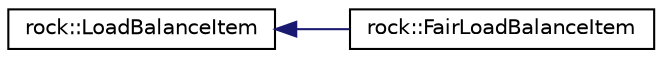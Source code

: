 digraph "类继承关系图"
{
 // LATEX_PDF_SIZE
  edge [fontname="Helvetica",fontsize="10",labelfontname="Helvetica",labelfontsize="10"];
  node [fontname="Helvetica",fontsize="10",shape=record];
  rankdir="LR";
  Node0 [label="rock::LoadBalanceItem",height=0.2,width=0.4,color="black", fillcolor="white", style="filled",URL="$classrock_1_1LoadBalanceItem.html",tooltip=" "];
  Node0 -> Node1 [dir="back",color="midnightblue",fontsize="10",style="solid",fontname="Helvetica"];
  Node1 [label="rock::FairLoadBalanceItem",height=0.2,width=0.4,color="black", fillcolor="white", style="filled",URL="$classrock_1_1FairLoadBalanceItem.html",tooltip=" "];
}
